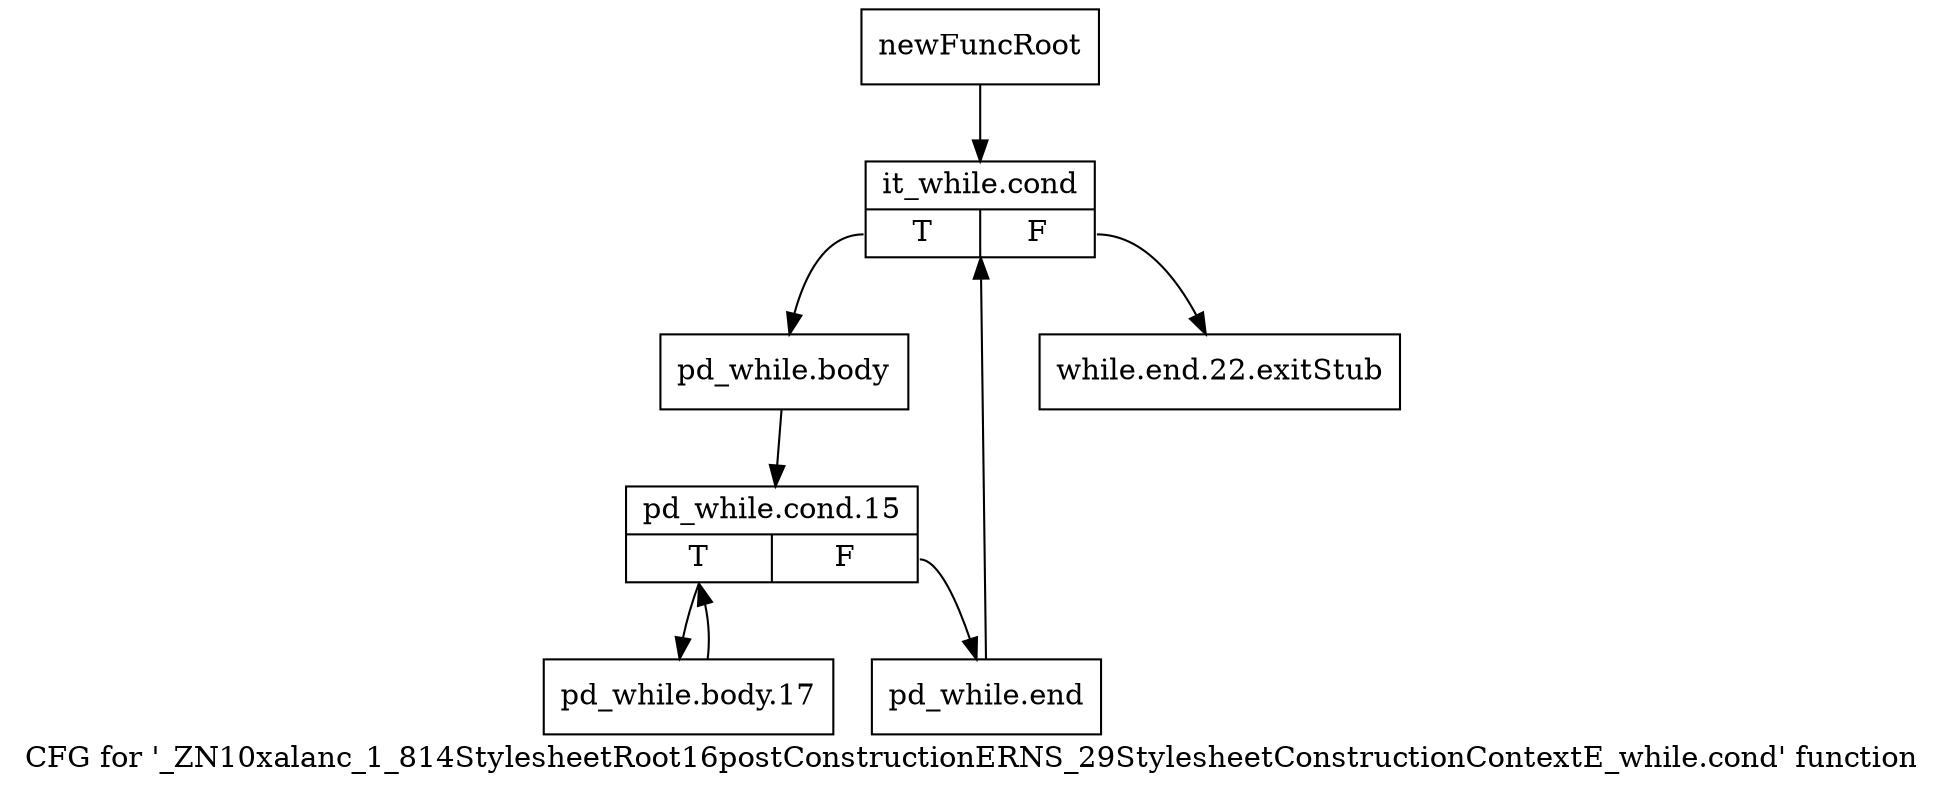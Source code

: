 digraph "CFG for '_ZN10xalanc_1_814StylesheetRoot16postConstructionERNS_29StylesheetConstructionContextE_while.cond' function" {
	label="CFG for '_ZN10xalanc_1_814StylesheetRoot16postConstructionERNS_29StylesheetConstructionContextE_while.cond' function";

	Node0xa094cc0 [shape=record,label="{newFuncRoot}"];
	Node0xa094cc0 -> Node0xa094d60;
	Node0xa094d10 [shape=record,label="{while.end.22.exitStub}"];
	Node0xa094d60 [shape=record,label="{it_while.cond|{<s0>T|<s1>F}}"];
	Node0xa094d60:s0 -> Node0xa094db0;
	Node0xa094d60:s1 -> Node0xa094d10;
	Node0xa094db0 [shape=record,label="{pd_while.body}"];
	Node0xa094db0 -> Node0xa094e00;
	Node0xa094e00 [shape=record,label="{pd_while.cond.15|{<s0>T|<s1>F}}"];
	Node0xa094e00:s0 -> Node0xa0951b0;
	Node0xa094e00:s1 -> Node0xa095160;
	Node0xa095160 [shape=record,label="{pd_while.end}"];
	Node0xa095160 -> Node0xa094d60;
	Node0xa0951b0 [shape=record,label="{pd_while.body.17}"];
	Node0xa0951b0 -> Node0xa094e00;
}

